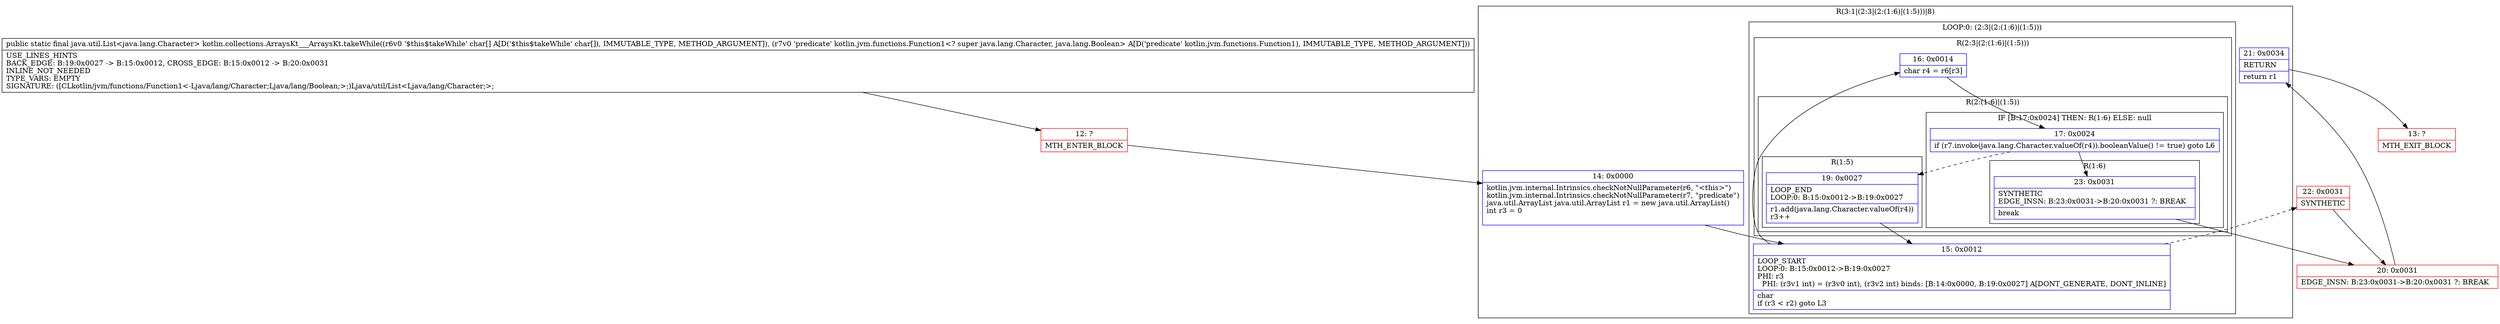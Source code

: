 digraph "CFG forkotlin.collections.ArraysKt___ArraysKt.takeWhile([CLkotlin\/jvm\/functions\/Function1;)Ljava\/util\/List;" {
subgraph cluster_Region_1160908817 {
label = "R(3:1|(2:3|(2:(1:6)|(1:5)))|8)";
node [shape=record,color=blue];
Node_14 [shape=record,label="{14\:\ 0x0000|kotlin.jvm.internal.Intrinsics.checkNotNullParameter(r6, \"\<this\>\")\lkotlin.jvm.internal.Intrinsics.checkNotNullParameter(r7, \"predicate\")\ljava.util.ArrayList java.util.ArrayList r1 = new java.util.ArrayList()\lint r3 = 0\l\l}"];
subgraph cluster_LoopRegion_168813390 {
label = "LOOP:0: (2:3|(2:(1:6)|(1:5)))";
node [shape=record,color=blue];
Node_15 [shape=record,label="{15\:\ 0x0012|LOOP_START\lLOOP:0: B:15:0x0012\-\>B:19:0x0027\lPHI: r3 \l  PHI: (r3v1 int) = (r3v0 int), (r3v2 int) binds: [B:14:0x0000, B:19:0x0027] A[DONT_GENERATE, DONT_INLINE]\l|char \lif (r3 \< r2) goto L3\l}"];
subgraph cluster_Region_1135696508 {
label = "R(2:3|(2:(1:6)|(1:5)))";
node [shape=record,color=blue];
Node_16 [shape=record,label="{16\:\ 0x0014|char r4 = r6[r3]\l}"];
subgraph cluster_Region_839842234 {
label = "R(2:(1:6)|(1:5))";
node [shape=record,color=blue];
subgraph cluster_IfRegion_817676912 {
label = "IF [B:17:0x0024] THEN: R(1:6) ELSE: null";
node [shape=record,color=blue];
Node_17 [shape=record,label="{17\:\ 0x0024|if (r7.invoke(java.lang.Character.valueOf(r4)).booleanValue() != true) goto L6\l}"];
subgraph cluster_Region_1888997670 {
label = "R(1:6)";
node [shape=record,color=blue];
Node_23 [shape=record,label="{23\:\ 0x0031|SYNTHETIC\lEDGE_INSN: B:23:0x0031\-\>B:20:0x0031 ?: BREAK  \l|break\l}"];
}
}
subgraph cluster_Region_1413076655 {
label = "R(1:5)";
node [shape=record,color=blue];
Node_19 [shape=record,label="{19\:\ 0x0027|LOOP_END\lLOOP:0: B:15:0x0012\-\>B:19:0x0027\l|r1.add(java.lang.Character.valueOf(r4))\lr3++\l}"];
}
}
}
}
Node_21 [shape=record,label="{21\:\ 0x0034|RETURN\l|return r1\l}"];
}
Node_12 [shape=record,color=red,label="{12\:\ ?|MTH_ENTER_BLOCK\l}"];
Node_20 [shape=record,color=red,label="{20\:\ 0x0031|EDGE_INSN: B:23:0x0031\-\>B:20:0x0031 ?: BREAK  \l}"];
Node_13 [shape=record,color=red,label="{13\:\ ?|MTH_EXIT_BLOCK\l}"];
Node_22 [shape=record,color=red,label="{22\:\ 0x0031|SYNTHETIC\l}"];
MethodNode[shape=record,label="{public static final java.util.List\<java.lang.Character\> kotlin.collections.ArraysKt___ArraysKt.takeWhile((r6v0 '$this$takeWhile' char[] A[D('$this$takeWhile' char[]), IMMUTABLE_TYPE, METHOD_ARGUMENT]), (r7v0 'predicate' kotlin.jvm.functions.Function1\<? super java.lang.Character, java.lang.Boolean\> A[D('predicate' kotlin.jvm.functions.Function1), IMMUTABLE_TYPE, METHOD_ARGUMENT]))  | USE_LINES_HINTS\lBACK_EDGE: B:19:0x0027 \-\> B:15:0x0012, CROSS_EDGE: B:15:0x0012 \-\> B:20:0x0031\lINLINE_NOT_NEEDED\lTYPE_VARS: EMPTY\lSIGNATURE: ([CLkotlin\/jvm\/functions\/Function1\<\-Ljava\/lang\/Character;Ljava\/lang\/Boolean;\>;)Ljava\/util\/List\<Ljava\/lang\/Character;\>;\l}"];
MethodNode -> Node_12;Node_14 -> Node_15;
Node_15 -> Node_16;
Node_15 -> Node_22[style=dashed];
Node_16 -> Node_17;
Node_17 -> Node_19[style=dashed];
Node_17 -> Node_23;
Node_23 -> Node_20;
Node_19 -> Node_15;
Node_21 -> Node_13;
Node_12 -> Node_14;
Node_20 -> Node_21;
Node_22 -> Node_20;
}

